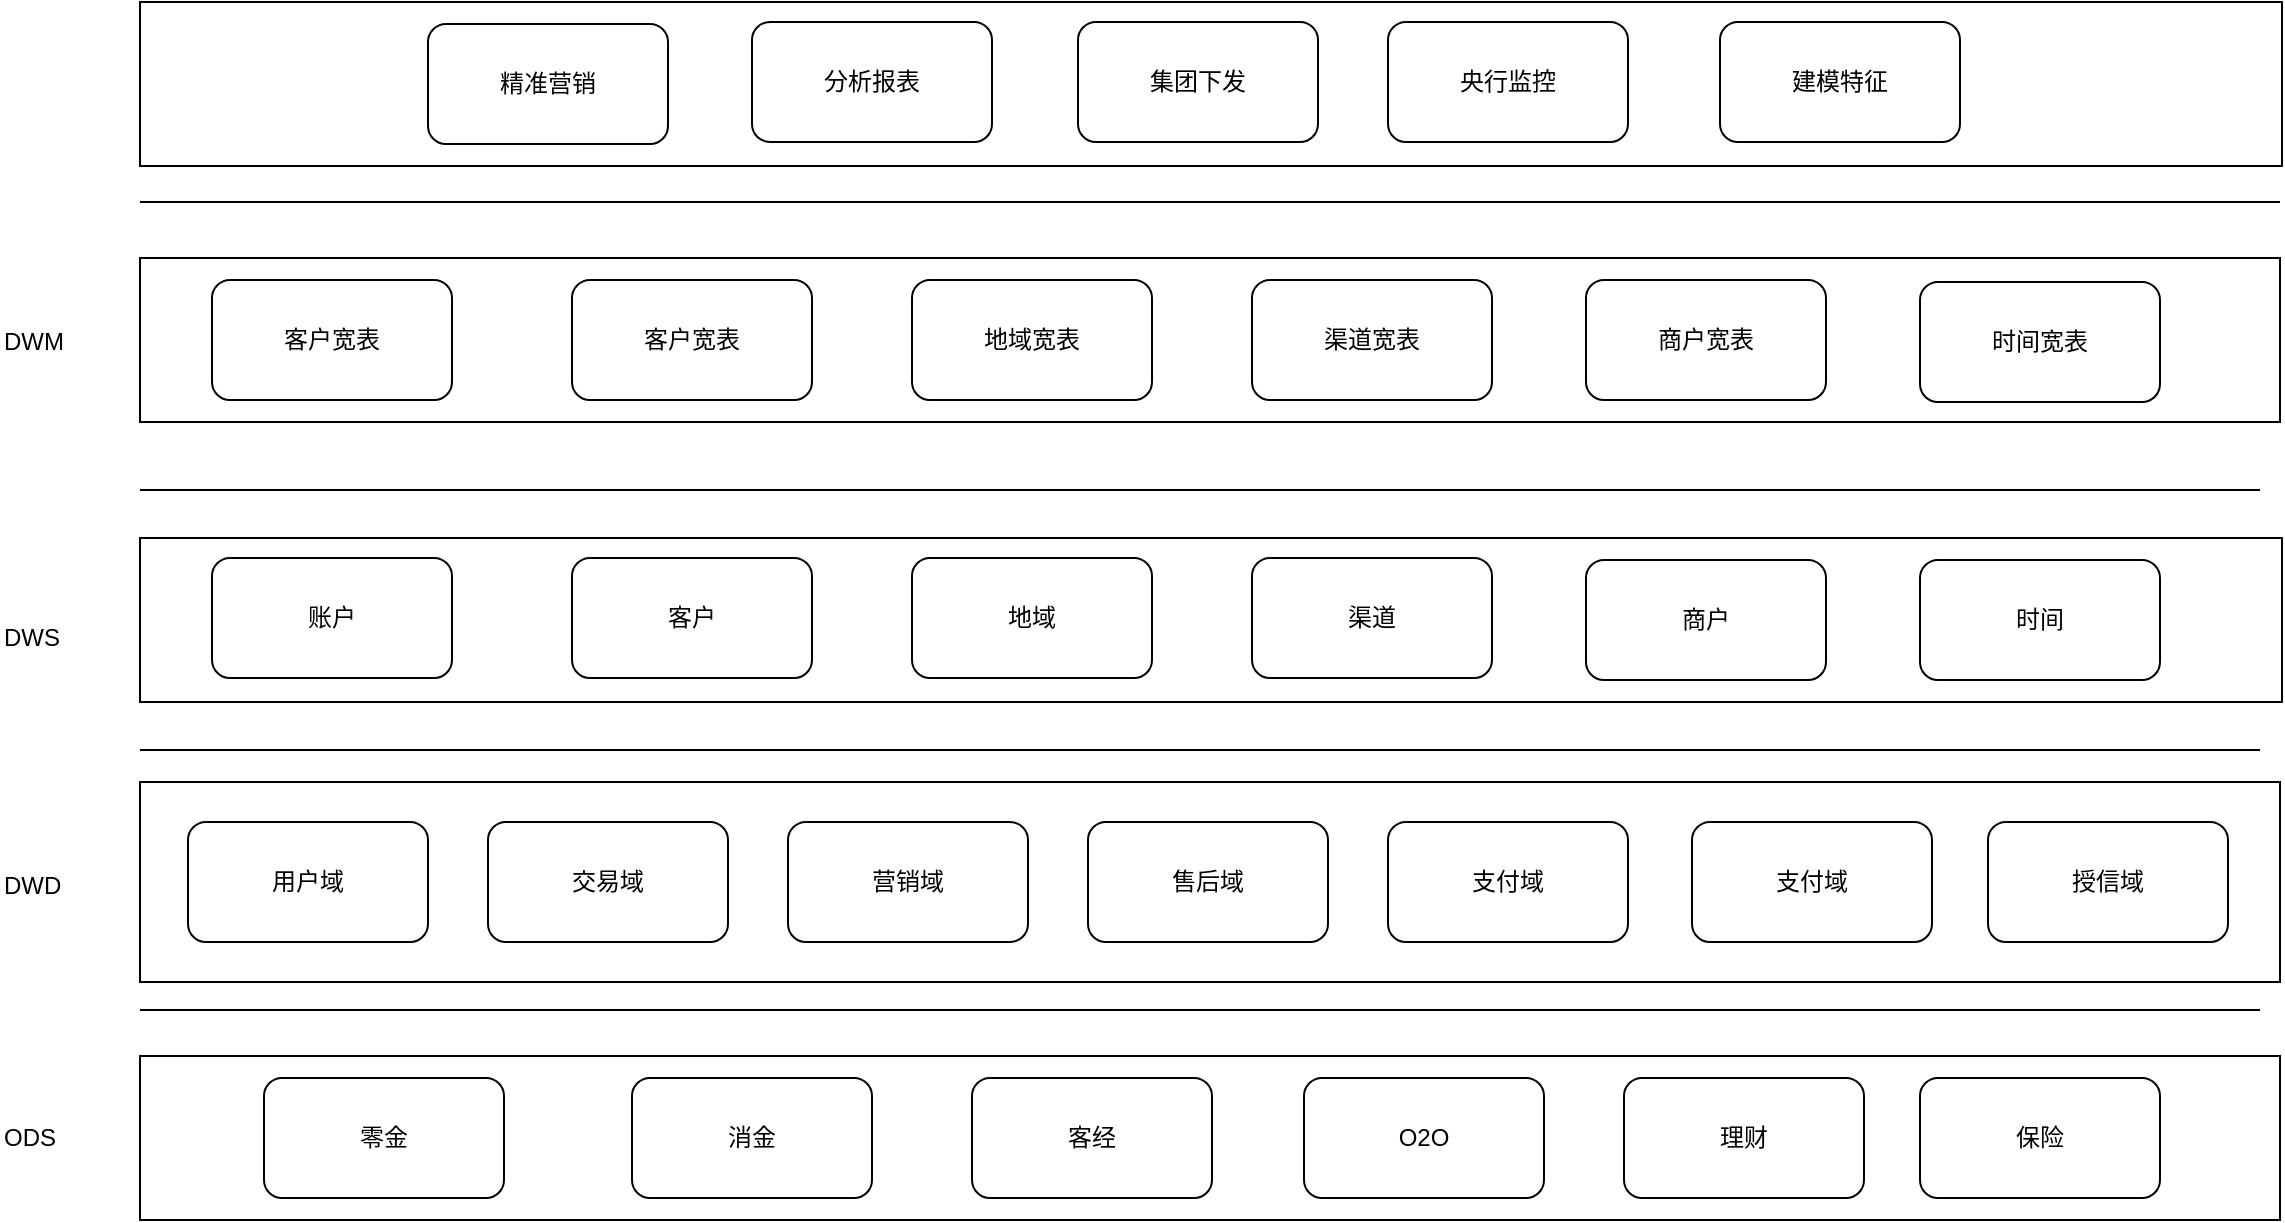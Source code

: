 <mxfile version="12.1.1" type="github" pages="1">
  <diagram id="rO88bBQkf12tWeXX_hEE" name="Page-1">
    <mxGraphModel dx="1823" dy="645" grid="1" gridSize="10" guides="1" tooltips="1" connect="1" arrows="1" fold="1" page="1" pageScale="1" pageWidth="850" pageHeight="1100" math="0" shadow="0">
      <root>
        <mxCell id="0"/>
        <mxCell id="1" parent="0"/>
        <mxCell id="psX3zDrPRgzzwhAWgTQv-38" value="" style="verticalLabelPosition=bottom;verticalAlign=top;html=1;shape=mxgraph.basic.rect;fillColor=#ffffff;fillColor2=none;strokeColor=#000000;strokeWidth=1;size=20;indent=5;" vertex="1" parent="1">
          <mxGeometry x="220" y="290" width="1071" height="82" as="geometry"/>
        </mxCell>
        <mxCell id="psX3zDrPRgzzwhAWgTQv-37" value="" style="verticalLabelPosition=bottom;verticalAlign=top;html=1;shape=mxgraph.basic.rect;fillColor=#ffffff;fillColor2=none;strokeColor=#000000;strokeWidth=1;size=20;indent=5;" vertex="1" parent="1">
          <mxGeometry x="220" y="418" width="1070" height="82" as="geometry"/>
        </mxCell>
        <mxCell id="psX3zDrPRgzzwhAWgTQv-36" value="" style="verticalLabelPosition=bottom;verticalAlign=top;html=1;shape=mxgraph.basic.rect;fillColor=#ffffff;fillColor2=none;strokeColor=#000000;strokeWidth=1;size=20;indent=5;" vertex="1" parent="1">
          <mxGeometry x="220" y="558" width="1071" height="82" as="geometry"/>
        </mxCell>
        <mxCell id="psX3zDrPRgzzwhAWgTQv-35" value="" style="verticalLabelPosition=bottom;verticalAlign=top;html=1;shape=mxgraph.basic.rect;fillColor=#ffffff;fillColor2=none;strokeColor=#000000;strokeWidth=1;size=20;indent=5;" vertex="1" parent="1">
          <mxGeometry x="220" y="680" width="1070" height="100" as="geometry"/>
        </mxCell>
        <mxCell id="psX3zDrPRgzzwhAWgTQv-34" value="" style="verticalLabelPosition=bottom;verticalAlign=top;html=1;shape=mxgraph.basic.rect;fillColor=#ffffff;fillColor2=none;strokeColor=#000000;strokeWidth=1;size=20;indent=5;" vertex="1" parent="1">
          <mxGeometry x="220" y="817" width="1070" height="82" as="geometry"/>
        </mxCell>
        <mxCell id="q-KNMTuY98r9B5Z6uWOA-2" value="用户域" style="rounded=1;whiteSpace=wrap;html=1;" vertex="1" parent="1">
          <mxGeometry x="244" y="700" width="120" height="60" as="geometry"/>
        </mxCell>
        <mxCell id="q-KNMTuY98r9B5Z6uWOA-3" value="交易域" style="rounded=1;whiteSpace=wrap;html=1;" vertex="1" parent="1">
          <mxGeometry x="394" y="700" width="120" height="60" as="geometry"/>
        </mxCell>
        <mxCell id="q-KNMTuY98r9B5Z6uWOA-4" value="营销域" style="rounded=1;whiteSpace=wrap;html=1;" vertex="1" parent="1">
          <mxGeometry x="544" y="700" width="120" height="60" as="geometry"/>
        </mxCell>
        <mxCell id="q-KNMTuY98r9B5Z6uWOA-5" value="售后域" style="rounded=1;whiteSpace=wrap;html=1;" vertex="1" parent="1">
          <mxGeometry x="694" y="700" width="120" height="60" as="geometry"/>
        </mxCell>
        <mxCell id="q-KNMTuY98r9B5Z6uWOA-6" value="支付域" style="rounded=1;whiteSpace=wrap;html=1;" vertex="1" parent="1">
          <mxGeometry x="844" y="700" width="120" height="60" as="geometry"/>
        </mxCell>
        <mxCell id="q-KNMTuY98r9B5Z6uWOA-7" value="支付域" style="rounded=1;whiteSpace=wrap;html=1;" vertex="1" parent="1">
          <mxGeometry x="996" y="700" width="120" height="60" as="geometry"/>
        </mxCell>
        <mxCell id="q-KNMTuY98r9B5Z6uWOA-8" value="授信域" style="rounded=1;whiteSpace=wrap;html=1;" vertex="1" parent="1">
          <mxGeometry x="1144" y="700" width="120" height="60" as="geometry"/>
        </mxCell>
        <mxCell id="psX3zDrPRgzzwhAWgTQv-1" value="" style="line;strokeWidth=1;fillColor=none;align=left;verticalAlign=middle;spacingTop=-1;spacingLeft=3;spacingRight=3;rotatable=0;labelPosition=right;points=[];portConstraint=eastwest;fontSize=12;" vertex="1" parent="1">
          <mxGeometry x="220" y="660" width="1060" height="8" as="geometry"/>
        </mxCell>
        <mxCell id="psX3zDrPRgzzwhAWgTQv-2" value="账户" style="rounded=1;whiteSpace=wrap;html=1;" vertex="1" parent="1">
          <mxGeometry x="256" y="568" width="120" height="60" as="geometry"/>
        </mxCell>
        <mxCell id="psX3zDrPRgzzwhAWgTQv-3" value="客户" style="rounded=1;whiteSpace=wrap;html=1;" vertex="1" parent="1">
          <mxGeometry x="436" y="568" width="120" height="60" as="geometry"/>
        </mxCell>
        <mxCell id="psX3zDrPRgzzwhAWgTQv-4" value="地域" style="rounded=1;whiteSpace=wrap;html=1;" vertex="1" parent="1">
          <mxGeometry x="606" y="568" width="120" height="60" as="geometry"/>
        </mxCell>
        <mxCell id="psX3zDrPRgzzwhAWgTQv-5" value="渠道" style="rounded=1;whiteSpace=wrap;html=1;" vertex="1" parent="1">
          <mxGeometry x="776" y="568" width="120" height="60" as="geometry"/>
        </mxCell>
        <mxCell id="psX3zDrPRgzzwhAWgTQv-6" value="商户" style="rounded=1;whiteSpace=wrap;html=1;" vertex="1" parent="1">
          <mxGeometry x="943" y="569" width="120" height="60" as="geometry"/>
        </mxCell>
        <mxCell id="psX3zDrPRgzzwhAWgTQv-7" value="时间" style="rounded=1;whiteSpace=wrap;html=1;" vertex="1" parent="1">
          <mxGeometry x="1110" y="569" width="120" height="60" as="geometry"/>
        </mxCell>
        <mxCell id="psX3zDrPRgzzwhAWgTQv-8" value="" style="line;strokeWidth=1;fillColor=none;align=left;verticalAlign=middle;spacingTop=-1;spacingLeft=3;spacingRight=3;rotatable=0;labelPosition=right;points=[];portConstraint=eastwest;fontSize=12;" vertex="1" parent="1">
          <mxGeometry x="220" y="530" width="1060" height="8" as="geometry"/>
        </mxCell>
        <mxCell id="psX3zDrPRgzzwhAWgTQv-9" value="DWD" style="text;html=1;resizable=0;points=[];autosize=1;align=left;verticalAlign=top;spacingTop=-4;" vertex="1" parent="1">
          <mxGeometry x="150" y="722" width="40" height="20" as="geometry"/>
        </mxCell>
        <mxCell id="psX3zDrPRgzzwhAWgTQv-10" value="DWS" style="text;html=1;resizable=0;points=[];autosize=1;align=left;verticalAlign=top;spacingTop=-4;" vertex="1" parent="1">
          <mxGeometry x="150" y="598" width="40" height="20" as="geometry"/>
        </mxCell>
        <mxCell id="psX3zDrPRgzzwhAWgTQv-11" value="客户宽表" style="rounded=1;whiteSpace=wrap;html=1;" vertex="1" parent="1">
          <mxGeometry x="436" y="429" width="120" height="60" as="geometry"/>
        </mxCell>
        <mxCell id="psX3zDrPRgzzwhAWgTQv-12" value="地域宽表" style="rounded=1;whiteSpace=wrap;html=1;" vertex="1" parent="1">
          <mxGeometry x="606" y="429" width="120" height="60" as="geometry"/>
        </mxCell>
        <mxCell id="psX3zDrPRgzzwhAWgTQv-13" value="客户宽表" style="rounded=1;whiteSpace=wrap;html=1;" vertex="1" parent="1">
          <mxGeometry x="256" y="429" width="120" height="60" as="geometry"/>
        </mxCell>
        <mxCell id="psX3zDrPRgzzwhAWgTQv-14" value="渠道宽表" style="rounded=1;whiteSpace=wrap;html=1;" vertex="1" parent="1">
          <mxGeometry x="776" y="429" width="120" height="60" as="geometry"/>
        </mxCell>
        <mxCell id="psX3zDrPRgzzwhAWgTQv-15" value="商户宽表" style="rounded=1;whiteSpace=wrap;html=1;" vertex="1" parent="1">
          <mxGeometry x="943" y="429" width="120" height="60" as="geometry"/>
        </mxCell>
        <mxCell id="psX3zDrPRgzzwhAWgTQv-16" value="时间宽表" style="rounded=1;whiteSpace=wrap;html=1;" vertex="1" parent="1">
          <mxGeometry x="1110" y="430" width="120" height="60" as="geometry"/>
        </mxCell>
        <mxCell id="psX3zDrPRgzzwhAWgTQv-17" value="DWM" style="text;html=1;resizable=0;points=[];autosize=1;align=left;verticalAlign=top;spacingTop=-4;" vertex="1" parent="1">
          <mxGeometry x="150" y="450" width="50" height="20" as="geometry"/>
        </mxCell>
        <mxCell id="psX3zDrPRgzzwhAWgTQv-18" value="" style="line;strokeWidth=1;fillColor=none;align=left;verticalAlign=middle;spacingTop=-1;spacingLeft=3;spacingRight=3;rotatable=0;labelPosition=right;points=[];portConstraint=eastwest;fontSize=12;" vertex="1" parent="1">
          <mxGeometry x="220" y="386" width="1070" height="8" as="geometry"/>
        </mxCell>
        <mxCell id="psX3zDrPRgzzwhAWgTQv-20" value="" style="line;strokeWidth=1;fillColor=none;align=left;verticalAlign=middle;spacingTop=-1;spacingLeft=3;spacingRight=3;rotatable=0;labelPosition=right;points=[];portConstraint=eastwest;fontSize=12;" vertex="1" parent="1">
          <mxGeometry x="220" y="790" width="1060" height="8" as="geometry"/>
        </mxCell>
        <mxCell id="psX3zDrPRgzzwhAWgTQv-21" value="零金" style="rounded=1;whiteSpace=wrap;html=1;" vertex="1" parent="1">
          <mxGeometry x="282" y="828" width="120" height="60" as="geometry"/>
        </mxCell>
        <mxCell id="psX3zDrPRgzzwhAWgTQv-22" value="消金" style="rounded=1;whiteSpace=wrap;html=1;" vertex="1" parent="1">
          <mxGeometry x="466" y="828" width="120" height="60" as="geometry"/>
        </mxCell>
        <mxCell id="psX3zDrPRgzzwhAWgTQv-23" value="ODS" style="text;html=1;resizable=0;points=[];autosize=1;align=left;verticalAlign=top;spacingTop=-4;" vertex="1" parent="1">
          <mxGeometry x="150" y="848" width="40" height="20" as="geometry"/>
        </mxCell>
        <mxCell id="psX3zDrPRgzzwhAWgTQv-24" value="客经" style="rounded=1;whiteSpace=wrap;html=1;" vertex="1" parent="1">
          <mxGeometry x="636" y="828" width="120" height="60" as="geometry"/>
        </mxCell>
        <mxCell id="psX3zDrPRgzzwhAWgTQv-25" value="O2O" style="rounded=1;whiteSpace=wrap;html=1;" vertex="1" parent="1">
          <mxGeometry x="802" y="828" width="120" height="60" as="geometry"/>
        </mxCell>
        <mxCell id="psX3zDrPRgzzwhAWgTQv-26" value="理财" style="rounded=1;whiteSpace=wrap;html=1;" vertex="1" parent="1">
          <mxGeometry x="962" y="828" width="120" height="60" as="geometry"/>
        </mxCell>
        <mxCell id="psX3zDrPRgzzwhAWgTQv-27" value="保险" style="rounded=1;whiteSpace=wrap;html=1;" vertex="1" parent="1">
          <mxGeometry x="1110" y="828" width="120" height="60" as="geometry"/>
        </mxCell>
        <mxCell id="psX3zDrPRgzzwhAWgTQv-28" value="精准营销" style="rounded=1;whiteSpace=wrap;html=1;" vertex="1" parent="1">
          <mxGeometry x="364" y="301" width="120" height="60" as="geometry"/>
        </mxCell>
        <mxCell id="psX3zDrPRgzzwhAWgTQv-29" value="分析报表" style="rounded=1;whiteSpace=wrap;html=1;" vertex="1" parent="1">
          <mxGeometry x="526" y="300" width="120" height="60" as="geometry"/>
        </mxCell>
        <mxCell id="psX3zDrPRgzzwhAWgTQv-30" value="集团下发" style="rounded=1;whiteSpace=wrap;html=1;" vertex="1" parent="1">
          <mxGeometry x="689" y="300" width="120" height="60" as="geometry"/>
        </mxCell>
        <mxCell id="psX3zDrPRgzzwhAWgTQv-31" value="央行监控" style="rounded=1;whiteSpace=wrap;html=1;" vertex="1" parent="1">
          <mxGeometry x="844" y="300" width="120" height="60" as="geometry"/>
        </mxCell>
        <mxCell id="psX3zDrPRgzzwhAWgTQv-32" value="建模特征" style="rounded=1;whiteSpace=wrap;html=1;" vertex="1" parent="1">
          <mxGeometry x="1010" y="300" width="120" height="60" as="geometry"/>
        </mxCell>
      </root>
    </mxGraphModel>
  </diagram>
</mxfile>
